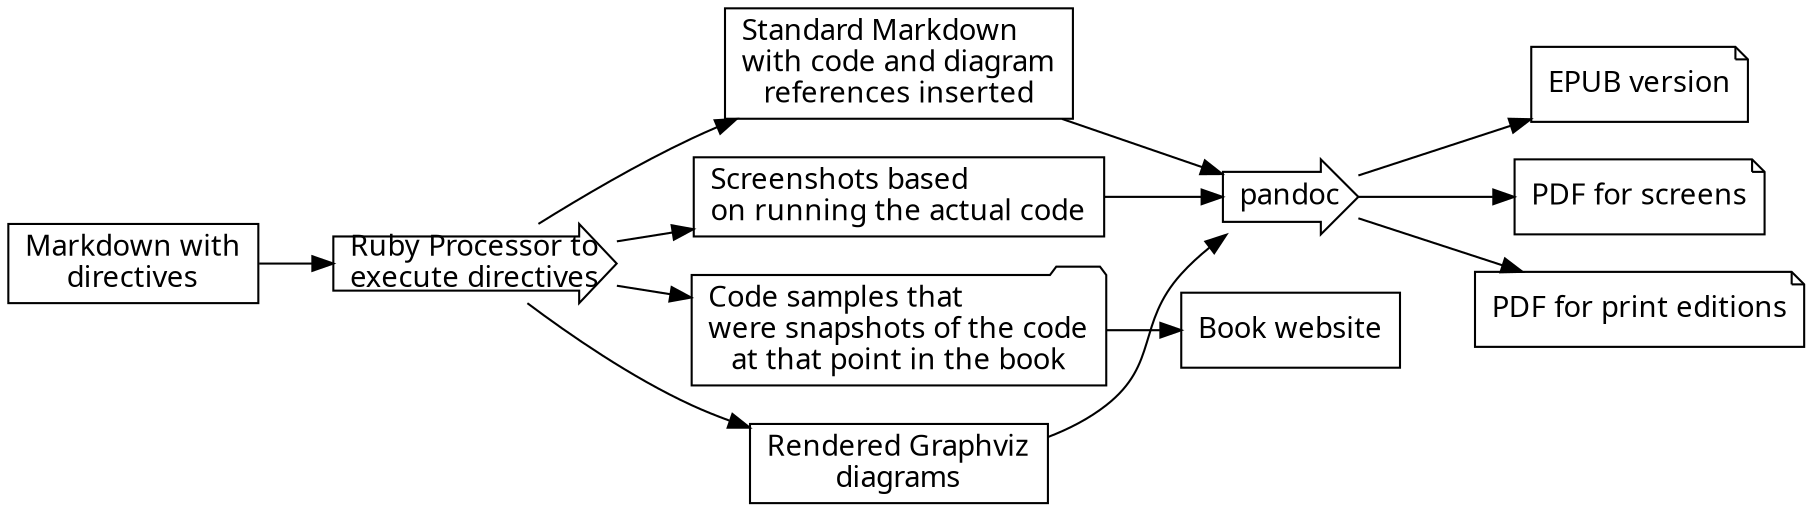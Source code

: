 digraph G {

  rankdir="LR"
  compound=true
  ordering=out
  node[shape=box fontname=baskerville]

  AugmentedMarkdown -> MarkdownProcessor
  MarkdownProcessor -> VanillaMarkdown
  MarkdownProcessor -> Screenshots
  MarkdownProcessor -> CodeSamples
  MarkdownProcessor -> RenderedGraphvizDiagrams

  AugmentedMarkdown[label="Markdown with\ldirectives"]
  MarkdownProcessor[label="Ruby Processor to\lexecute directives" shape="rarrow"]
  VanillaMarkdown[label="Standard Markdown\lwith code and diagram\lreferences inserted"]
  Screenshots[label="Screenshots based\lon running the actual code"]
  CodeSamples[label="Code samples that\lwere snapshots of the code\lat that point in the book" shape="folder"]
  RenderedGraphvizDiagrams[label="Rendered Graphviz\ldiagrams"]

  VanillaMarkdown -> Pandoc
  Screenshots -> Pandoc
  CodeSamples -> Website
  RenderedGraphvizDiagrams -> Pandoc

  Pandoc[label="pandoc" shape="rarrow"]
  Website[label="Book website"]
  Pandoc -> EPUB
  Pandoc -> PDF
  Pandoc -> PrintPDF
  EPUB[label="EPUB version" shape="note"]
  PDF[label="PDF for screens" shape="note"]
  PrintPDF[label="PDF for print editions" shape="note"]

}
